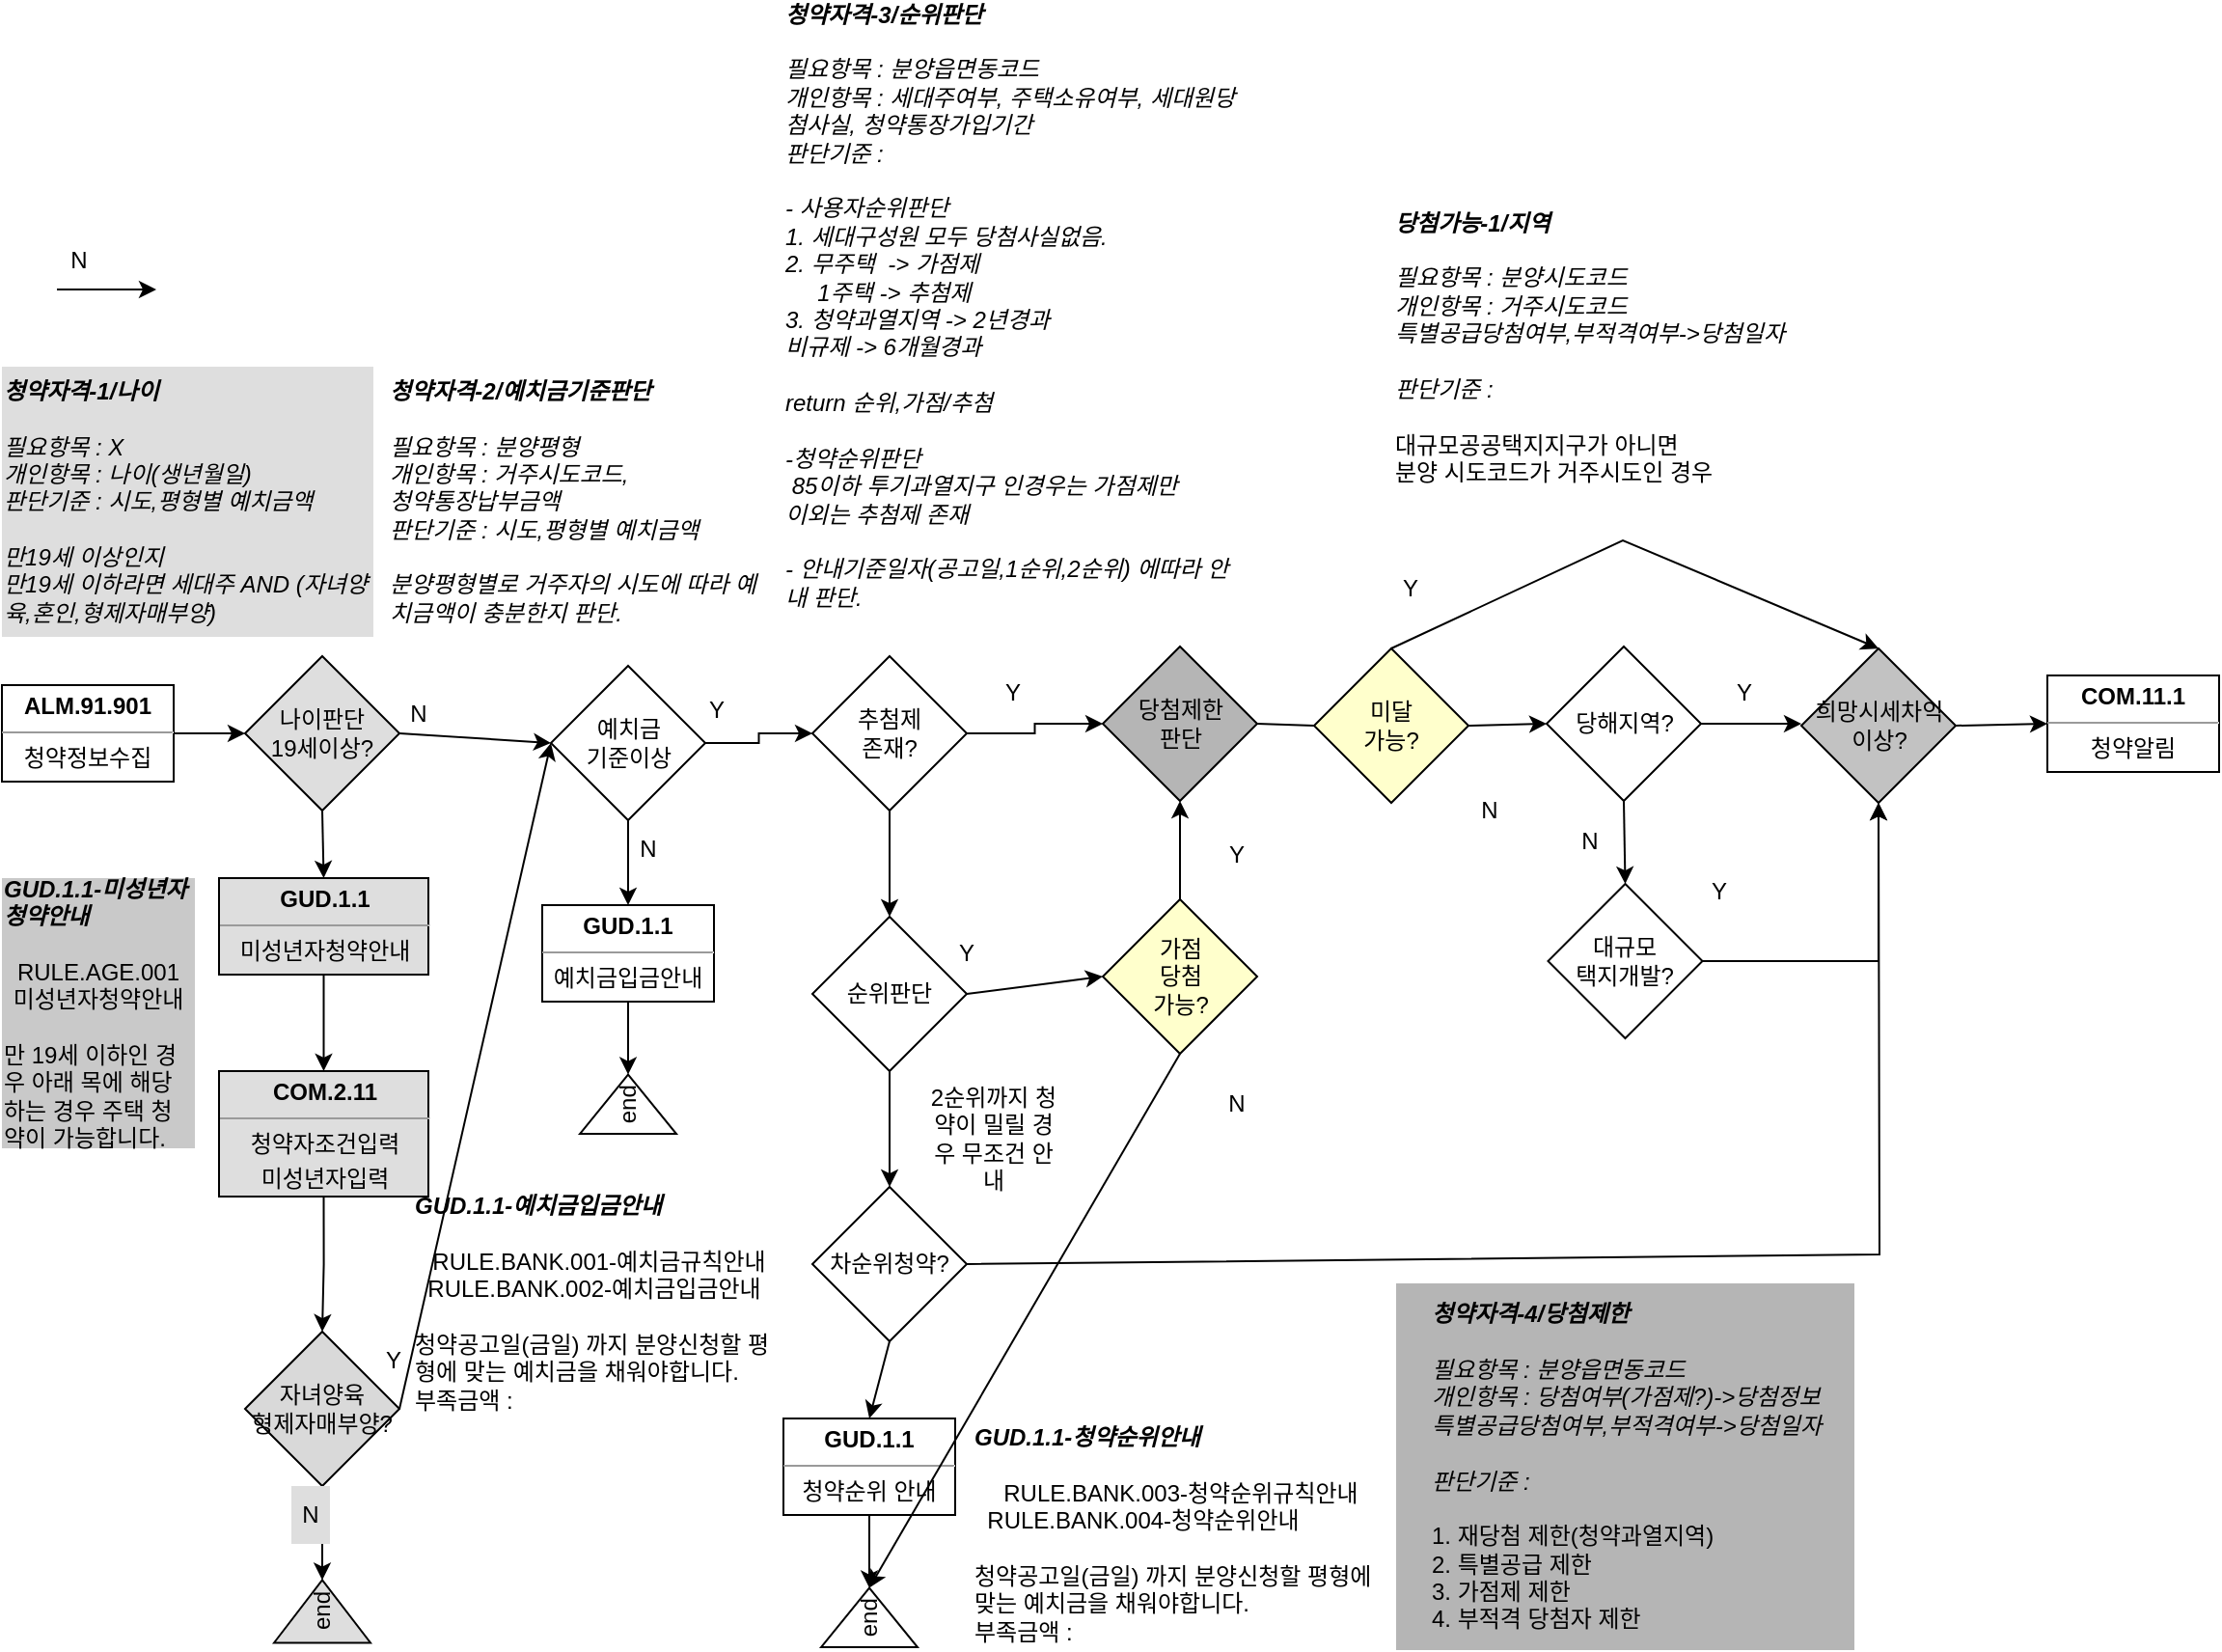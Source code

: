 <mxfile version="18.0.2" type="github">
  <diagram id="FWe1Anl-cKjqRQnevANy" name="Page-1">
    <mxGraphModel dx="2889" dy="2291" grid="1" gridSize="10" guides="1" tooltips="1" connect="1" arrows="1" fold="1" page="1" pageScale="1" pageWidth="827" pageHeight="1169" math="0" shadow="0">
      <root>
        <mxCell id="0" />
        <mxCell id="1" parent="0" />
        <mxCell id="g0vXEvp_Msi_eeC9uGr0-6" style="edgeStyle=orthogonalEdgeStyle;rounded=0;orthogonalLoop=1;jettySize=auto;html=1;exitX=1;exitY=0.5;exitDx=0;exitDy=0;entryX=0;entryY=0.5;entryDx=0;entryDy=0;" parent="1" source="g0vXEvp_Msi_eeC9uGr0-1" target="g0vXEvp_Msi_eeC9uGr0-34" edge="1">
          <mxGeometry relative="1" as="geometry">
            <mxPoint x="-640" as="targetPoint" />
          </mxGeometry>
        </mxCell>
        <mxCell id="g0vXEvp_Msi_eeC9uGr0-1" value="&lt;p style=&quot;margin: 0px ; margin-top: 4px ; text-align: center&quot;&gt;&lt;b&gt;ALM.91.901&lt;/b&gt;&lt;/p&gt;&lt;hr size=&quot;1&quot;&gt;&lt;div style=&quot;text-align: center ; height: 2px&quot;&gt;청약정보수집&lt;/div&gt;" style="verticalAlign=top;align=left;overflow=fill;fontSize=12;fontFamily=Helvetica;html=1;" parent="1" vertex="1">
          <mxGeometry x="-760" y="-25" width="89" height="50" as="geometry" />
        </mxCell>
        <mxCell id="g0vXEvp_Msi_eeC9uGr0-13" style="edgeStyle=orthogonalEdgeStyle;rounded=0;orthogonalLoop=1;jettySize=auto;html=1;exitX=0.5;exitY=1;exitDx=0;exitDy=0;entryX=0.5;entryY=0;entryDx=0;entryDy=0;" parent="1" source="g0vXEvp_Msi_eeC9uGr0-3" target="g0vXEvp_Msi_eeC9uGr0-20" edge="1">
          <mxGeometry relative="1" as="geometry">
            <mxPoint x="-435.5" y="120" as="targetPoint" />
          </mxGeometry>
        </mxCell>
        <mxCell id="g0vXEvp_Msi_eeC9uGr0-16" value="&lt;div style=&quot;text-align: left&quot;&gt;&lt;b&gt;&lt;i&gt;GUD.1.1-예치금입금안내&lt;/i&gt;&lt;/b&gt;&lt;/div&gt;&lt;div style=&quot;text-align: left&quot;&gt;&lt;b&gt;&lt;i&gt;&lt;br&gt;&lt;/i&gt;&lt;/b&gt;&lt;/div&gt;RULE.BANK.001-예치금규칙안내&lt;br&gt;&lt;div style=&quot;text-align: left&quot;&gt;&amp;nbsp; RULE.BANK.002-예치금입금안내&lt;/div&gt;&lt;div style=&quot;text-align: left&quot;&gt;&lt;div&gt;&lt;br&gt;&lt;/div&gt;&lt;div&gt;청약공고일(금일) 까지 분양신청할 평형에 맞는 예치금을 채워야합니다.&lt;/div&gt;&lt;div&gt;부족금액 :&amp;nbsp;&lt;/div&gt;&lt;/div&gt;" style="text;html=1;strokeColor=none;fillColor=none;align=center;verticalAlign=middle;whiteSpace=wrap;rounded=0;" parent="1" vertex="1">
          <mxGeometry x="-547.5" y="235" width="192.5" height="120" as="geometry" />
        </mxCell>
        <mxCell id="g0vXEvp_Msi_eeC9uGr0-18" value="N" style="text;html=1;strokeColor=none;fillColor=none;align=center;verticalAlign=middle;whiteSpace=wrap;rounded=0;" parent="1" vertex="1">
          <mxGeometry x="-435.5" y="45" width="20" height="30" as="geometry" />
        </mxCell>
        <mxCell id="g0vXEvp_Msi_eeC9uGr0-20" value="&lt;p style=&quot;margin: 0px ; margin-top: 4px ; text-align: center&quot;&gt;&lt;b&gt;GUD.1.1&lt;/b&gt;&lt;/p&gt;&lt;hr size=&quot;1&quot;&gt;&lt;div style=&quot;text-align: center ; height: 2px&quot;&gt;예치금입금안내&lt;/div&gt;" style="verticalAlign=top;align=left;overflow=fill;fontSize=12;fontFamily=Helvetica;html=1;" parent="1" vertex="1">
          <mxGeometry x="-480" y="89" width="89" height="50" as="geometry" />
        </mxCell>
        <mxCell id="g0vXEvp_Msi_eeC9uGr0-21" value="&lt;div style=&quot;text-align: left&quot;&gt;&lt;b&gt;&lt;i&gt;청약자격-2/예치금기준판단&lt;/i&gt;&lt;/b&gt;&lt;/div&gt;&lt;div style=&quot;text-align: left&quot;&gt;&lt;b&gt;&lt;i&gt;&lt;br&gt;&lt;/i&gt;&lt;/b&gt;&lt;/div&gt;&lt;div style=&quot;text-align: left&quot;&gt;&lt;i&gt;필요항목 : 분양평형&lt;/i&gt;&lt;/div&gt;&lt;div style=&quot;text-align: left&quot;&gt;&lt;i&gt;개인항목 : 거주시도코드,&amp;nbsp;&lt;/i&gt;&lt;/div&gt;&lt;div style=&quot;text-align: left&quot;&gt;&lt;i&gt;청약통장납부금액&lt;/i&gt;&lt;/div&gt;&lt;div style=&quot;text-align: left&quot;&gt;&lt;i&gt;판단기준 : 시도,평형별 예치금액&lt;/i&gt;&lt;/div&gt;&lt;div style=&quot;text-align: left&quot;&gt;&lt;i&gt;&lt;br&gt;&lt;/i&gt;&lt;/div&gt;&lt;div style=&quot;text-align: left&quot;&gt;&lt;i&gt;분양평형별로 거주자의 시도에 따라 예치금액이 충분한지 판단.&lt;/i&gt;&lt;/div&gt;" style="text;html=1;strokeColor=none;fillColor=none;align=center;verticalAlign=middle;whiteSpace=wrap;rounded=0;" parent="1" vertex="1">
          <mxGeometry x="-560" y="-190" width="192.5" height="140" as="geometry" />
        </mxCell>
        <mxCell id="g0vXEvp_Msi_eeC9uGr0-3" value="예치금&lt;br&gt;기준이상" style="rhombus;whiteSpace=wrap;html=1;" parent="1" vertex="1">
          <mxGeometry x="-475.5" y="-35" width="80" height="80" as="geometry" />
        </mxCell>
        <mxCell id="g0vXEvp_Msi_eeC9uGr0-26" value="순위판단" style="rhombus;whiteSpace=wrap;html=1;" parent="1" vertex="1">
          <mxGeometry x="-340" y="95" width="80" height="80" as="geometry" />
        </mxCell>
        <mxCell id="g0vXEvp_Msi_eeC9uGr0-12" style="edgeStyle=orthogonalEdgeStyle;rounded=0;orthogonalLoop=1;jettySize=auto;html=1;exitX=1;exitY=0.5;exitDx=0;exitDy=0;entryX=0;entryY=0.5;entryDx=0;entryDy=0;" parent="1" source="g0vXEvp_Msi_eeC9uGr0-3" target="g0vXEvp_Msi_eeC9uGr0-118" edge="1">
          <mxGeometry relative="1" as="geometry">
            <mxPoint x="-340" y="10" as="targetPoint" />
          </mxGeometry>
        </mxCell>
        <mxCell id="g0vXEvp_Msi_eeC9uGr0-14" value="Y" style="text;html=1;strokeColor=none;fillColor=none;align=center;verticalAlign=middle;whiteSpace=wrap;rounded=0;" parent="1" vertex="1">
          <mxGeometry x="-397.5" y="-25" width="15.0" height="25" as="geometry" />
        </mxCell>
        <mxCell id="g0vXEvp_Msi_eeC9uGr0-30" style="edgeStyle=orthogonalEdgeStyle;rounded=0;orthogonalLoop=1;jettySize=auto;html=1;exitX=0.5;exitY=1;exitDx=0;exitDy=0;entryX=1;entryY=0.5;entryDx=0;entryDy=0;" parent="1" source="g0vXEvp_Msi_eeC9uGr0-20" target="g0vXEvp_Msi_eeC9uGr0-59" edge="1">
          <mxGeometry relative="1" as="geometry">
            <mxPoint x="-435" y="200" as="targetPoint" />
            <mxPoint x="-358.5" y="120" as="sourcePoint" />
          </mxGeometry>
        </mxCell>
        <mxCell id="g0vXEvp_Msi_eeC9uGr0-31" value="&lt;div style=&quot;text-align: left&quot;&gt;&lt;b&gt;&lt;i&gt;청약자격-3/순위판단&lt;/i&gt;&lt;/b&gt;&lt;/div&gt;&lt;div style=&quot;text-align: left&quot;&gt;&lt;b&gt;&lt;i&gt;&lt;br&gt;&lt;/i&gt;&lt;/b&gt;&lt;/div&gt;&lt;div style=&quot;text-align: left&quot;&gt;&lt;i&gt;필요항목 : 분양읍면동코드&lt;/i&gt;&lt;/div&gt;&lt;div style=&quot;text-align: left&quot;&gt;&lt;i&gt;개인항목 : 세대주여부, 주택소유여부,&amp;nbsp;&lt;/i&gt;&lt;i&gt;세대원당첨사실, 청약통장가입기간&lt;/i&gt;&lt;/div&gt;&lt;div style=&quot;text-align: left&quot;&gt;&lt;i&gt;판단기준 :&amp;nbsp;&lt;/i&gt;&lt;/div&gt;&lt;div style=&quot;text-align: left&quot;&gt;&lt;i&gt;&lt;br&gt;&lt;/i&gt;&lt;/div&gt;&lt;div style=&quot;text-align: left&quot;&gt;&lt;i&gt;- 사용자순위판단&lt;/i&gt;&lt;/div&gt;&lt;div style=&quot;text-align: left&quot;&gt;&lt;i&gt;1. 세대구성원 모두 당첨사실없음.&lt;/i&gt;&lt;/div&gt;&lt;div style=&quot;text-align: left&quot;&gt;&lt;i&gt;2. 무주택&amp;nbsp; -&amp;gt; 가점제&lt;/i&gt;&lt;/div&gt;&lt;div style=&quot;text-align: left&quot;&gt;&lt;i&gt;&amp;nbsp; &amp;nbsp; &amp;nbsp;1주택 -&amp;gt; 추첨제&lt;/i&gt;&lt;/div&gt;&lt;div style=&quot;text-align: left&quot;&gt;&lt;i&gt;3. 청약과열지역 -&amp;gt; 2년경과&lt;/i&gt;&lt;/div&gt;&lt;div style=&quot;text-align: left&quot;&gt;&lt;i&gt;비규제 -&amp;gt; 6개월경과&lt;/i&gt;&lt;/div&gt;&lt;div style=&quot;text-align: left&quot;&gt;&lt;i&gt;&lt;br&gt;&lt;/i&gt;&lt;/div&gt;&lt;div style=&quot;text-align: left&quot;&gt;&lt;i&gt;return 순위,가점/추첨&lt;/i&gt;&lt;/div&gt;&lt;div style=&quot;text-align: left&quot;&gt;&lt;i&gt;&lt;br&gt;&lt;/i&gt;&lt;/div&gt;&lt;div style=&quot;text-align: left&quot;&gt;&lt;i&gt;-청약순위판단&lt;/i&gt;&lt;/div&gt;&lt;div style=&quot;text-align: left&quot;&gt;&lt;i&gt;&amp;nbsp;85이하 투기과열지구 인경우는 가점제만&lt;/i&gt;&lt;/div&gt;&lt;div style=&quot;text-align: left&quot;&gt;&lt;i&gt;이외는 추첨제 존재&lt;/i&gt;&lt;/div&gt;&lt;div style=&quot;text-align: left&quot;&gt;&lt;i&gt;&lt;br&gt;&lt;/i&gt;&lt;/div&gt;&lt;div style=&quot;text-align: left&quot;&gt;&lt;i&gt;- 안내기준일자(공고일,1순위,2순위) 에따라 안내 판단.&lt;/i&gt;&lt;/div&gt;&lt;div style=&quot;text-align: left&quot;&gt;&lt;i&gt;&lt;br&gt;&lt;/i&gt;&lt;/div&gt;&lt;div style=&quot;text-align: left&quot;&gt;&lt;i&gt;&lt;br&gt;&lt;/i&gt;&lt;/div&gt;&lt;div style=&quot;text-align: left&quot;&gt;&lt;i&gt;&lt;br&gt;&lt;/i&gt;&lt;/div&gt;" style="text;html=1;strokeColor=none;fillColor=none;align=center;verticalAlign=middle;whiteSpace=wrap;rounded=0;" parent="1" vertex="1">
          <mxGeometry x="-355" y="-350" width="237.5" height="300" as="geometry" />
        </mxCell>
        <mxCell id="g0vXEvp_Msi_eeC9uGr0-34" value="나이판단&lt;br&gt;19세이상?" style="rhombus;whiteSpace=wrap;html=1;fillColor=#DEDEDE;" parent="1" vertex="1">
          <mxGeometry x="-634" y="-40" width="80" height="80" as="geometry" />
        </mxCell>
        <mxCell id="g0vXEvp_Msi_eeC9uGr0-36" value="&lt;div style=&quot;text-align: left&quot;&gt;&lt;b&gt;&lt;i&gt;청약자격-1/나이&lt;/i&gt;&lt;/b&gt;&lt;/div&gt;&lt;div style=&quot;text-align: left&quot;&gt;&lt;b&gt;&lt;i&gt;&lt;br&gt;&lt;/i&gt;&lt;/b&gt;&lt;/div&gt;&lt;div style=&quot;text-align: left&quot;&gt;&lt;i&gt;필요항목 : X&lt;/i&gt;&lt;/div&gt;&lt;div style=&quot;text-align: left&quot;&gt;&lt;i&gt;개인항목 : 나이(생년월일)&amp;nbsp;&lt;/i&gt;&lt;/div&gt;&lt;div style=&quot;text-align: left&quot;&gt;&lt;i&gt;판단기준 : 시도,평형별 예치금액&lt;/i&gt;&lt;br&gt;&lt;/div&gt;&lt;div style=&quot;text-align: left&quot;&gt;&lt;i&gt;&lt;br&gt;&lt;/i&gt;&lt;/div&gt;&lt;div style=&quot;text-align: left&quot;&gt;&lt;i&gt;만19세 이상인지&lt;/i&gt;&lt;/div&gt;&lt;div style=&quot;text-align: left&quot;&gt;&lt;i&gt;만19세 이하라면 세대주 AND (자녀양육,혼인,형제자매부양)&lt;/i&gt;&lt;/div&gt;" style="text;html=1;strokeColor=none;fillColor=#DEDEDE;align=center;verticalAlign=middle;whiteSpace=wrap;rounded=0;" parent="1" vertex="1">
          <mxGeometry x="-760" y="-190" width="192.5" height="140" as="geometry" />
        </mxCell>
        <mxCell id="g0vXEvp_Msi_eeC9uGr0-37" value="&lt;p style=&quot;margin: 0px ; margin-top: 4px ; text-align: center&quot;&gt;&lt;b&gt;GUD.1.1&lt;/b&gt;&lt;/p&gt;&lt;hr size=&quot;1&quot;&gt;&lt;div style=&quot;text-align: center ; height: 2px&quot;&gt;미성년자청약안내&lt;/div&gt;" style="verticalAlign=top;align=left;overflow=fill;fontSize=12;fontFamily=Helvetica;html=1;fillColor=#DEDEDE;" parent="1" vertex="1">
          <mxGeometry x="-647.5" y="75" width="108.5" height="50" as="geometry" />
        </mxCell>
        <mxCell id="g0vXEvp_Msi_eeC9uGr0-38" value="" style="endArrow=classic;html=1;rounded=0;exitX=0.5;exitY=1;exitDx=0;exitDy=0;entryX=0.5;entryY=0;entryDx=0;entryDy=0;" parent="1" source="g0vXEvp_Msi_eeC9uGr0-34" target="g0vXEvp_Msi_eeC9uGr0-37" edge="1">
          <mxGeometry width="50" height="50" relative="1" as="geometry">
            <mxPoint x="-380" y="100" as="sourcePoint" />
            <mxPoint x="-330" y="50" as="targetPoint" />
          </mxGeometry>
        </mxCell>
        <mxCell id="g0vXEvp_Msi_eeC9uGr0-39" value="&lt;div style=&quot;text-align: left&quot;&gt;&lt;b&gt;&lt;i&gt;GUD.1.1-미성년자청약안내&lt;/i&gt;&lt;/b&gt;&lt;/div&gt;&lt;div style=&quot;text-align: left&quot;&gt;&lt;b&gt;&lt;i&gt;&lt;br&gt;&lt;/i&gt;&lt;/b&gt;&lt;/div&gt;RULE.AGE.001&lt;br&gt;미성년자청약안내&lt;br&gt;&lt;div style=&quot;text-align: left&quot;&gt;&amp;nbsp;&amp;nbsp;&lt;/div&gt;&lt;div style=&quot;text-align: left&quot;&gt;만 19세 이하인 경우 아래 목에 해당 하는 경우 주택 청약이 가능합니다.&lt;br&gt;&lt;/div&gt;" style="text;html=1;strokeColor=none;fillColor=#C9C9C9;align=center;verticalAlign=middle;whiteSpace=wrap;rounded=0;" parent="1" vertex="1">
          <mxGeometry x="-760" y="75" width="100" height="140" as="geometry" />
        </mxCell>
        <mxCell id="g0vXEvp_Msi_eeC9uGr0-45" style="edgeStyle=orthogonalEdgeStyle;rounded=0;orthogonalLoop=1;jettySize=auto;html=1;exitX=0.5;exitY=1;exitDx=0;exitDy=0;entryX=0;entryY=0.5;entryDx=0;entryDy=0;" parent="1" source="g0vXEvp_Msi_eeC9uGr0-41" target="g0vXEvp_Msi_eeC9uGr0-43" edge="1">
          <mxGeometry relative="1" as="geometry" />
        </mxCell>
        <mxCell id="g0vXEvp_Msi_eeC9uGr0-41" value="&lt;p style=&quot;margin: 0px ; margin-top: 4px ; text-align: center&quot;&gt;&lt;b&gt;COM.2.11&lt;/b&gt;&lt;/p&gt;&lt;hr size=&quot;1&quot;&gt;&lt;div style=&quot;text-align: center ; height: 2px&quot;&gt;청약자조건입력&lt;/div&gt;&lt;div style=&quot;text-align: center ; height: 2px&quot;&gt;&lt;br&gt;&lt;/div&gt;&lt;div style=&quot;text-align: center ; height: 2px&quot;&gt;&lt;br&gt;&lt;/div&gt;&lt;div style=&quot;text-align: center ; height: 2px&quot;&gt;&lt;br&gt;&lt;/div&gt;&lt;div style=&quot;text-align: center ; height: 2px&quot;&gt;&lt;br&gt;&lt;/div&gt;&lt;div style=&quot;text-align: center ; height: 2px&quot;&gt;&lt;br&gt;&lt;/div&gt;&lt;div style=&quot;text-align: center ; height: 2px&quot;&gt;&lt;br&gt;&lt;/div&gt;&lt;div style=&quot;text-align: center ; height: 2px&quot;&gt;&lt;br&gt;&lt;/div&gt;&lt;div style=&quot;text-align: center ; height: 2px&quot;&gt;&lt;br&gt;&lt;/div&gt;&lt;div style=&quot;text-align: center ; height: 2px&quot;&gt;미성년자입력&lt;/div&gt;" style="verticalAlign=top;align=left;overflow=fill;fontSize=12;fontFamily=Helvetica;html=1;fillColor=#DEDEDE;" parent="1" vertex="1">
          <mxGeometry x="-647.5" y="175" width="108.5" height="65" as="geometry" />
        </mxCell>
        <mxCell id="g0vXEvp_Msi_eeC9uGr0-42" value="" style="endArrow=classic;html=1;rounded=0;exitX=0.5;exitY=1;exitDx=0;exitDy=0;entryX=0.5;entryY=0;entryDx=0;entryDy=0;" parent="1" source="g0vXEvp_Msi_eeC9uGr0-37" target="g0vXEvp_Msi_eeC9uGr0-41" edge="1">
          <mxGeometry width="50" height="50" relative="1" as="geometry">
            <mxPoint x="-630" y="120" as="sourcePoint" />
            <mxPoint x="-580" y="70" as="targetPoint" />
          </mxGeometry>
        </mxCell>
        <mxCell id="g0vXEvp_Msi_eeC9uGr0-43" value="자녀양육&lt;br&gt;형제자매부양?" style="rhombus;whiteSpace=wrap;html=1;direction=south;fillColor=#D9D9D9;" parent="1" vertex="1">
          <mxGeometry x="-634" y="310" width="80" height="80" as="geometry" />
        </mxCell>
        <mxCell id="g0vXEvp_Msi_eeC9uGr0-49" value="" style="group" parent="1" vertex="1" connectable="0">
          <mxGeometry x="-567.5" y="310" width="20" height="30" as="geometry" />
        </mxCell>
        <mxCell id="g0vXEvp_Msi_eeC9uGr0-46" value="" style="endArrow=classic;html=1;rounded=0;exitX=0.5;exitY=0;exitDx=0;exitDy=0;entryX=0;entryY=0.5;entryDx=0;entryDy=0;" parent="g0vXEvp_Msi_eeC9uGr0-49" source="g0vXEvp_Msi_eeC9uGr0-43" target="g0vXEvp_Msi_eeC9uGr0-3" edge="1">
          <mxGeometry width="50" height="50" relative="1" as="geometry">
            <mxPoint x="587.5" y="-90" as="sourcePoint" />
            <mxPoint x="637.5" y="-140" as="targetPoint" />
          </mxGeometry>
        </mxCell>
        <mxCell id="g0vXEvp_Msi_eeC9uGr0-48" value="Y" style="text;html=1;strokeColor=none;fillColor=none;align=center;verticalAlign=middle;whiteSpace=wrap;rounded=0;" parent="g0vXEvp_Msi_eeC9uGr0-49" vertex="1">
          <mxGeometry width="20" height="30" as="geometry" />
        </mxCell>
        <mxCell id="g0vXEvp_Msi_eeC9uGr0-50" value="end" style="triangle;whiteSpace=wrap;html=1;rotation=-90;fillColor=#DEDEDE;" parent="1" vertex="1">
          <mxGeometry x="-610.25" y="430" width="32.5" height="50" as="geometry" />
        </mxCell>
        <mxCell id="g0vXEvp_Msi_eeC9uGr0-59" value="end" style="triangle;whiteSpace=wrap;html=1;rotation=-90;" parent="1" vertex="1">
          <mxGeometry x="-450.87" y="167.13" width="30.75" height="50" as="geometry" />
        </mxCell>
        <mxCell id="g0vXEvp_Msi_eeC9uGr0-51" value="" style="endArrow=classic;html=1;rounded=0;exitX=1;exitY=0.5;exitDx=0;exitDy=0;entryX=1;entryY=0.5;entryDx=0;entryDy=0;" parent="1" source="g0vXEvp_Msi_eeC9uGr0-43" target="g0vXEvp_Msi_eeC9uGr0-50" edge="1">
          <mxGeometry width="50" height="50" relative="1" as="geometry">
            <mxPoint x="20" y="220" as="sourcePoint" />
            <mxPoint x="70" y="170" as="targetPoint" />
          </mxGeometry>
        </mxCell>
        <mxCell id="g0vXEvp_Msi_eeC9uGr0-52" value="" style="group" parent="1" vertex="1" connectable="0">
          <mxGeometry x="-610" y="390" width="20" height="30" as="geometry" />
        </mxCell>
        <mxCell id="g0vXEvp_Msi_eeC9uGr0-54" value="N" style="text;html=1;strokeColor=none;fillColor=#DEDEDE;align=center;verticalAlign=middle;whiteSpace=wrap;rounded=0;" parent="g0vXEvp_Msi_eeC9uGr0-52" vertex="1">
          <mxGeometry width="20" height="30" as="geometry" />
        </mxCell>
        <mxCell id="g0vXEvp_Msi_eeC9uGr0-53" value="" style="endArrow=classic;html=1;rounded=0;exitX=1;exitY=0.5;exitDx=0;exitDy=0;entryX=0;entryY=0.5;entryDx=0;entryDy=0;" parent="1" source="g0vXEvp_Msi_eeC9uGr0-34" target="g0vXEvp_Msi_eeC9uGr0-3" edge="1">
          <mxGeometry width="50" height="50" relative="1" as="geometry">
            <mxPoint x="-22.5" y="300" as="sourcePoint" />
            <mxPoint x="27.5" y="250" as="targetPoint" />
          </mxGeometry>
        </mxCell>
        <mxCell id="g0vXEvp_Msi_eeC9uGr0-62" value="" style="group" parent="1" vertex="1" connectable="0">
          <mxGeometry x="-554" y="-25" width="20" height="30" as="geometry" />
        </mxCell>
        <mxCell id="g0vXEvp_Msi_eeC9uGr0-63" value="N" style="text;html=1;strokeColor=none;fillColor=none;align=center;verticalAlign=middle;whiteSpace=wrap;rounded=0;" parent="g0vXEvp_Msi_eeC9uGr0-62" vertex="1">
          <mxGeometry width="20" height="30" as="geometry" />
        </mxCell>
        <mxCell id="g0vXEvp_Msi_eeC9uGr0-67" value="" style="group" parent="1" vertex="1" connectable="0">
          <mxGeometry x="-731.5" y="-260" width="51.5" height="30" as="geometry" />
        </mxCell>
        <mxCell id="g0vXEvp_Msi_eeC9uGr0-64" style="edgeStyle=orthogonalEdgeStyle;rounded=0;orthogonalLoop=1;jettySize=auto;html=1;exitX=1;exitY=0.5;exitDx=0;exitDy=0;exitPerimeter=0;" parent="g0vXEvp_Msi_eeC9uGr0-67" edge="1">
          <mxGeometry relative="1" as="geometry">
            <mxPoint y="30" as="sourcePoint" />
            <mxPoint x="51.5" y="30" as="targetPoint" />
          </mxGeometry>
        </mxCell>
        <mxCell id="g0vXEvp_Msi_eeC9uGr0-65" value="" style="group" parent="g0vXEvp_Msi_eeC9uGr0-67" vertex="1" connectable="0">
          <mxGeometry x="1.5" width="20" height="30" as="geometry" />
        </mxCell>
        <mxCell id="g0vXEvp_Msi_eeC9uGr0-66" value="N" style="text;html=1;strokeColor=none;fillColor=none;align=center;verticalAlign=middle;whiteSpace=wrap;rounded=0;" parent="g0vXEvp_Msi_eeC9uGr0-65" vertex="1">
          <mxGeometry width="20" height="30" as="geometry" />
        </mxCell>
        <mxCell id="g0vXEvp_Msi_eeC9uGr0-76" value="당첨제한&lt;br&gt;판단" style="rhombus;whiteSpace=wrap;html=1;fillColor=#B5B5B5;" parent="1" vertex="1">
          <mxGeometry x="-189.5" y="-45" width="80" height="80" as="geometry" />
        </mxCell>
        <mxCell id="g0vXEvp_Msi_eeC9uGr0-78" value="&lt;div style=&quot;text-align: left&quot;&gt;&lt;b&gt;&lt;i&gt;청약자격-4/당첨제한&lt;/i&gt;&lt;/b&gt;&lt;/div&gt;&lt;div style=&quot;text-align: left&quot;&gt;&lt;b&gt;&lt;i&gt;&lt;br&gt;&lt;/i&gt;&lt;/b&gt;&lt;/div&gt;&lt;div style=&quot;text-align: left&quot;&gt;&lt;i&gt;필요항목 : 분양읍면동코드&lt;/i&gt;&lt;/div&gt;&lt;div style=&quot;text-align: left&quot;&gt;&lt;i&gt;개인항목 : 당첨여부(가점제?)-&amp;gt;당첨정보&lt;/i&gt;&lt;/div&gt;&lt;div style=&quot;text-align: left&quot;&gt;&lt;i&gt;특별공급당첨여부,부적격여부-&amp;gt;당첨일자&lt;/i&gt;&lt;/div&gt;&lt;div style=&quot;text-align: left&quot;&gt;&lt;br&gt;&lt;/div&gt;&lt;div style=&quot;text-align: left&quot;&gt;&lt;i&gt;판단기준 :&amp;nbsp;&lt;/i&gt;&lt;/div&gt;&lt;div style=&quot;text-align: left&quot;&gt;&lt;i&gt;&lt;br&gt;&lt;/i&gt;&lt;/div&gt;&lt;div style=&quot;text-align: left&quot;&gt;&lt;div&gt;1. 재당첨 제한(청약과열지역)&lt;/div&gt;&lt;div&gt;2. 특별공급 제한&lt;/div&gt;&lt;div&gt;3. 가점제 제한&lt;/div&gt;&lt;div&gt;4. 부적격 당첨자 제한&lt;/div&gt;&lt;/div&gt;" style="text;html=1;strokeColor=none;fillColor=#B5B5B5;align=center;verticalAlign=middle;whiteSpace=wrap;rounded=0;" parent="1" vertex="1">
          <mxGeometry x="-37.5" y="285" width="237.5" height="190" as="geometry" />
        </mxCell>
        <mxCell id="g0vXEvp_Msi_eeC9uGr0-69" style="edgeStyle=orthogonalEdgeStyle;rounded=0;orthogonalLoop=1;jettySize=auto;html=1;exitX=1;exitY=0.5;exitDx=0;exitDy=0;entryX=0;entryY=0.5;entryDx=0;entryDy=0;" parent="1" source="g0vXEvp_Msi_eeC9uGr0-118" target="g0vXEvp_Msi_eeC9uGr0-76" edge="1">
          <mxGeometry relative="1" as="geometry">
            <mxPoint x="-218" y="-4" as="sourcePoint" />
            <mxPoint x="-157" y="1" as="targetPoint" />
          </mxGeometry>
        </mxCell>
        <mxCell id="g0vXEvp_Msi_eeC9uGr0-81" value="당해지역?" style="rhombus;whiteSpace=wrap;html=1;" parent="1" vertex="1">
          <mxGeometry x="40.5" y="-45" width="80" height="80" as="geometry" />
        </mxCell>
        <mxCell id="g0vXEvp_Msi_eeC9uGr0-82" value="" style="endArrow=classic;html=1;rounded=0;exitX=1;exitY=0.5;exitDx=0;exitDy=0;entryX=0;entryY=0.5;entryDx=0;entryDy=0;startArrow=none;" parent="1" source="g0vXEvp_Msi_eeC9uGr0-138" target="g0vXEvp_Msi_eeC9uGr0-81" edge="1">
          <mxGeometry width="50" height="50" relative="1" as="geometry">
            <mxPoint x="-18.5" y="71" as="sourcePoint" />
            <mxPoint x="31.5" y="21" as="targetPoint" />
          </mxGeometry>
        </mxCell>
        <mxCell id="g0vXEvp_Msi_eeC9uGr0-83" value="&lt;div style=&quot;text-align: left&quot;&gt;&lt;b&gt;&lt;i&gt;당첨가능-1/지역&lt;/i&gt;&lt;/b&gt;&lt;/div&gt;&lt;div style=&quot;text-align: left&quot;&gt;&lt;b&gt;&lt;i&gt;&lt;br&gt;&lt;/i&gt;&lt;/b&gt;&lt;/div&gt;&lt;div style=&quot;text-align: left&quot;&gt;&lt;i&gt;필요항목 : 분양시도코드&lt;/i&gt;&lt;/div&gt;&lt;div style=&quot;text-align: left&quot;&gt;&lt;i&gt;개인항목 : 거주시도코드&lt;/i&gt;&lt;/div&gt;&lt;div style=&quot;text-align: left&quot;&gt;&lt;i&gt;특별공급당첨여부,부적격여부-&amp;gt;당첨일자&lt;/i&gt;&lt;/div&gt;&lt;div style=&quot;text-align: left&quot;&gt;&lt;br&gt;&lt;/div&gt;&lt;div style=&quot;text-align: left&quot;&gt;&lt;i&gt;판단기준 :&amp;nbsp;&lt;/i&gt;&lt;/div&gt;&lt;div style=&quot;text-align: left&quot;&gt;&lt;i&gt;&lt;br&gt;&lt;/i&gt;&lt;/div&gt;&lt;div style=&quot;text-align: left&quot;&gt;대규모공공택지지구가 아니면&lt;/div&gt;&lt;div style=&quot;text-align: left&quot;&gt;분양 시도코드가 거주시도인 경우&lt;/div&gt;" style="text;html=1;strokeColor=none;fillColor=none;align=center;verticalAlign=middle;whiteSpace=wrap;rounded=0;" parent="1" vertex="1">
          <mxGeometry x="-56.25" y="-295" width="237.5" height="190" as="geometry" />
        </mxCell>
        <mxCell id="g0vXEvp_Msi_eeC9uGr0-84" value="대규모&lt;br&gt;택지개발?" style="rhombus;whiteSpace=wrap;html=1;" parent="1" vertex="1">
          <mxGeometry x="41.25" y="78" width="80" height="80" as="geometry" />
        </mxCell>
        <mxCell id="g0vXEvp_Msi_eeC9uGr0-88" value="" style="group" parent="1" vertex="1" connectable="0">
          <mxGeometry x="52.5" y="41" width="20" height="30" as="geometry" />
        </mxCell>
        <mxCell id="g0vXEvp_Msi_eeC9uGr0-85" value="" style="endArrow=classic;html=1;rounded=0;exitX=0.5;exitY=1;exitDx=0;exitDy=0;entryX=0.5;entryY=0;entryDx=0;entryDy=0;" parent="g0vXEvp_Msi_eeC9uGr0-88" source="g0vXEvp_Msi_eeC9uGr0-81" target="g0vXEvp_Msi_eeC9uGr0-84" edge="1">
          <mxGeometry width="50" height="50" relative="1" as="geometry">
            <mxPoint x="130" y="40" as="sourcePoint" />
            <mxPoint x="180" y="-10" as="targetPoint" />
          </mxGeometry>
        </mxCell>
        <mxCell id="g0vXEvp_Msi_eeC9uGr0-86" value="N" style="text;html=1;strokeColor=none;fillColor=none;align=center;verticalAlign=middle;whiteSpace=wrap;rounded=0;" parent="g0vXEvp_Msi_eeC9uGr0-88" vertex="1">
          <mxGeometry width="20" height="30" as="geometry" />
        </mxCell>
        <mxCell id="g0vXEvp_Msi_eeC9uGr0-96" value="" style="group" parent="1" vertex="1" connectable="0">
          <mxGeometry x="100" y="66.87" width="60" height="32.13" as="geometry" />
        </mxCell>
        <mxCell id="g0vXEvp_Msi_eeC9uGr0-95" value="Y" style="text;html=1;strokeColor=none;fillColor=none;align=center;verticalAlign=middle;whiteSpace=wrap;rounded=0;" parent="g0vXEvp_Msi_eeC9uGr0-96" vertex="1">
          <mxGeometry width="60" height="30" as="geometry" />
        </mxCell>
        <mxCell id="g0vXEvp_Msi_eeC9uGr0-97" value="" style="endArrow=classic;html=1;rounded=0;exitX=1;exitY=0.5;exitDx=0;exitDy=0;" parent="1" source="g0vXEvp_Msi_eeC9uGr0-81" edge="1">
          <mxGeometry width="50" height="50" relative="1" as="geometry">
            <mxPoint x="122.5" y="1" as="sourcePoint" />
            <mxPoint x="172.5" y="-5" as="targetPoint" />
          </mxGeometry>
        </mxCell>
        <mxCell id="g0vXEvp_Msi_eeC9uGr0-98" value="" style="group" parent="1" vertex="1" connectable="0">
          <mxGeometry x="112.5" y="-36.13" width="60" height="32.13" as="geometry" />
        </mxCell>
        <mxCell id="g0vXEvp_Msi_eeC9uGr0-100" value="Y" style="text;html=1;strokeColor=none;fillColor=none;align=center;verticalAlign=middle;whiteSpace=wrap;rounded=0;" parent="g0vXEvp_Msi_eeC9uGr0-98" vertex="1">
          <mxGeometry width="60" height="30" as="geometry" />
        </mxCell>
        <mxCell id="g0vXEvp_Msi_eeC9uGr0-112" value="차순위청약?" style="rhombus;whiteSpace=wrap;html=1;fillColor=#FFFFFF;" parent="1" vertex="1">
          <mxGeometry x="-340" y="235" width="80" height="80" as="geometry" />
        </mxCell>
        <mxCell id="g0vXEvp_Msi_eeC9uGr0-113" value="" style="endArrow=classic;html=1;rounded=0;exitX=0.5;exitY=1;exitDx=0;exitDy=0;entryX=0.5;entryY=0;entryDx=0;entryDy=0;" parent="1" source="g0vXEvp_Msi_eeC9uGr0-26" target="g0vXEvp_Msi_eeC9uGr0-112" edge="1">
          <mxGeometry width="50" height="50" relative="1" as="geometry">
            <mxPoint x="19.5" y="230" as="sourcePoint" />
            <mxPoint x="69.5" y="180" as="targetPoint" />
          </mxGeometry>
        </mxCell>
        <mxCell id="g0vXEvp_Msi_eeC9uGr0-114" value="" style="endArrow=classic;html=1;rounded=0;exitX=0.5;exitY=1;exitDx=0;exitDy=0;entryX=0.5;entryY=0;entryDx=0;entryDy=0;" parent="1" source="g0vXEvp_Msi_eeC9uGr0-112" target="g0vXEvp_Msi_eeC9uGr0-127" edge="1">
          <mxGeometry width="50" height="50" relative="1" as="geometry">
            <mxPoint x="119.5" y="230" as="sourcePoint" />
            <mxPoint x="449.5" y="310" as="targetPoint" />
          </mxGeometry>
        </mxCell>
        <mxCell id="g0vXEvp_Msi_eeC9uGr0-115" value="2순위까지 청약이 밀릴 경우 무조건 안내" style="text;html=1;strokeColor=none;fillColor=none;align=center;verticalAlign=middle;whiteSpace=wrap;rounded=0;" parent="1" vertex="1">
          <mxGeometry x="-280" y="175" width="67.5" height="70" as="geometry" />
        </mxCell>
        <mxCell id="g0vXEvp_Msi_eeC9uGr0-116" value="희망시세차익&lt;br&gt;이상?" style="rhombus;whiteSpace=wrap;html=1;fillColor=#C2C2C2;" parent="1" vertex="1">
          <mxGeometry x="172.5" y="-44" width="80" height="80" as="geometry" />
        </mxCell>
        <mxCell id="g0vXEvp_Msi_eeC9uGr0-123" style="edgeStyle=orthogonalEdgeStyle;rounded=0;orthogonalLoop=1;jettySize=auto;html=1;exitX=0.5;exitY=1;exitDx=0;exitDy=0;" parent="1" source="g0vXEvp_Msi_eeC9uGr0-118" target="g0vXEvp_Msi_eeC9uGr0-26" edge="1">
          <mxGeometry relative="1" as="geometry" />
        </mxCell>
        <mxCell id="g0vXEvp_Msi_eeC9uGr0-118" value="추첨제&lt;br&gt;존재?" style="rhombus;whiteSpace=wrap;html=1;fillColor=#FFFFFF;" parent="1" vertex="1">
          <mxGeometry x="-340" y="-40" width="80" height="80" as="geometry" />
        </mxCell>
        <mxCell id="g0vXEvp_Msi_eeC9uGr0-124" value="Y" style="text;html=1;strokeColor=none;fillColor=none;align=center;verticalAlign=middle;whiteSpace=wrap;rounded=0;" parent="1" vertex="1">
          <mxGeometry x="-266.25" y="-36.13" width="60" height="30" as="geometry" />
        </mxCell>
        <mxCell id="g0vXEvp_Msi_eeC9uGr0-125" value="" style="endArrow=classic;html=1;rounded=0;exitX=1;exitY=0.5;exitDx=0;exitDy=0;entryX=0;entryY=0.5;entryDx=0;entryDy=0;" parent="1" source="g0vXEvp_Msi_eeC9uGr0-26" target="g0vXEvp_Msi_eeC9uGr0-131" edge="1">
          <mxGeometry width="50" height="50" relative="1" as="geometry">
            <mxPoint x="10" y="50" as="sourcePoint" />
            <mxPoint x="60" as="targetPoint" />
          </mxGeometry>
        </mxCell>
        <mxCell id="g0vXEvp_Msi_eeC9uGr0-126" value="Y" style="text;html=1;strokeColor=none;fillColor=none;align=center;verticalAlign=middle;whiteSpace=wrap;rounded=0;" parent="1" vertex="1">
          <mxGeometry x="-290" y="99" width="60" height="30" as="geometry" />
        </mxCell>
        <mxCell id="g0vXEvp_Msi_eeC9uGr0-127" value="&lt;p style=&quot;margin: 0px ; margin-top: 4px ; text-align: center&quot;&gt;&lt;b&gt;GUD.1.1&lt;/b&gt;&lt;/p&gt;&lt;hr size=&quot;1&quot;&gt;&lt;div style=&quot;text-align: center ; height: 2px&quot;&gt;청약순위 안내&lt;/div&gt;" style="verticalAlign=top;align=left;overflow=fill;fontSize=12;fontFamily=Helvetica;html=1;" parent="1" vertex="1">
          <mxGeometry x="-355" y="355" width="89" height="50" as="geometry" />
        </mxCell>
        <mxCell id="g0vXEvp_Msi_eeC9uGr0-128" style="edgeStyle=orthogonalEdgeStyle;rounded=0;orthogonalLoop=1;jettySize=auto;html=1;exitX=0.5;exitY=1;exitDx=0;exitDy=0;entryX=1;entryY=0.5;entryDx=0;entryDy=0;" parent="1" source="g0vXEvp_Msi_eeC9uGr0-127" target="g0vXEvp_Msi_eeC9uGr0-129" edge="1">
          <mxGeometry relative="1" as="geometry">
            <mxPoint x="-310" y="466" as="targetPoint" />
            <mxPoint x="-233.5" y="386" as="sourcePoint" />
          </mxGeometry>
        </mxCell>
        <mxCell id="g0vXEvp_Msi_eeC9uGr0-129" value="end" style="triangle;whiteSpace=wrap;html=1;rotation=-90;" parent="1" vertex="1">
          <mxGeometry x="-325.87" y="433.13" width="30.75" height="50" as="geometry" />
        </mxCell>
        <mxCell id="g0vXEvp_Msi_eeC9uGr0-130" value="&lt;div style=&quot;text-align: left&quot;&gt;&lt;b&gt;&lt;i&gt;GUD.1.1-청약순위안내&lt;/i&gt;&lt;/b&gt;&lt;/div&gt;&lt;div style=&quot;text-align: left&quot;&gt;&lt;/div&gt;&lt;br&gt;RULE.BANK.003-청약순위규칙안내&lt;br&gt;&lt;div style=&quot;text-align: left&quot;&gt;&amp;nbsp; RULE.BANK.004-청약순위안내&lt;/div&gt;&lt;div style=&quot;text-align: left&quot;&gt;&lt;div&gt;&lt;br&gt;&lt;/div&gt;&lt;div&gt;청약공고일(금일) 까지 분양신청할 평형에 맞는 예치금을 채워야합니다.&lt;/div&gt;&lt;div&gt;부족금액 :&amp;nbsp;&lt;/div&gt;&lt;/div&gt;" style="text;html=1;strokeColor=none;fillColor=none;align=center;verticalAlign=middle;whiteSpace=wrap;rounded=0;" parent="1" vertex="1">
          <mxGeometry x="-257.37" y="355" width="215.75" height="120" as="geometry" />
        </mxCell>
        <mxCell id="g0vXEvp_Msi_eeC9uGr0-131" value="가점&lt;br&gt;당첨&lt;br&gt;가능?" style="rhombus;whiteSpace=wrap;html=1;fillColor=#FFFFCC;" parent="1" vertex="1">
          <mxGeometry x="-189.49" y="86" width="80" height="80" as="geometry" />
        </mxCell>
        <mxCell id="g0vXEvp_Msi_eeC9uGr0-132" value="" style="endArrow=classic;html=1;rounded=0;exitX=0.5;exitY=0;exitDx=0;exitDy=0;entryX=0.5;entryY=1;entryDx=0;entryDy=0;" parent="1" source="g0vXEvp_Msi_eeC9uGr0-131" target="g0vXEvp_Msi_eeC9uGr0-76" edge="1">
          <mxGeometry width="50" height="50" relative="1" as="geometry">
            <mxPoint x="-90" y="30" as="sourcePoint" />
            <mxPoint x="-40" y="-20" as="targetPoint" />
          </mxGeometry>
        </mxCell>
        <mxCell id="g0vXEvp_Msi_eeC9uGr0-133" style="edgeStyle=orthogonalEdgeStyle;rounded=0;orthogonalLoop=1;jettySize=auto;html=1;exitX=1;exitY=0.5;exitDx=0;exitDy=0;entryX=0.5;entryY=1;entryDx=0;entryDy=0;" parent="1" source="g0vXEvp_Msi_eeC9uGr0-84" target="g0vXEvp_Msi_eeC9uGr0-116" edge="1">
          <mxGeometry relative="1" as="geometry" />
        </mxCell>
        <mxCell id="g0vXEvp_Msi_eeC9uGr0-134" value="&lt;p style=&quot;margin: 0px ; margin-top: 4px ; text-align: center&quot;&gt;&lt;b&gt;COM.11.1&lt;/b&gt;&lt;/p&gt;&lt;hr size=&quot;1&quot;&gt;&lt;div style=&quot;text-align: center ; height: 2px&quot;&gt;청약알림&lt;/div&gt;" style="verticalAlign=top;align=left;overflow=fill;fontSize=12;fontFamily=Helvetica;html=1;" parent="1" vertex="1">
          <mxGeometry x="300" y="-30" width="89" height="50" as="geometry" />
        </mxCell>
        <mxCell id="g0vXEvp_Msi_eeC9uGr0-135" value="" style="endArrow=classic;html=1;rounded=0;entryX=0;entryY=0.5;entryDx=0;entryDy=0;exitX=1;exitY=0.5;exitDx=0;exitDy=0;" parent="1" source="g0vXEvp_Msi_eeC9uGr0-116" target="g0vXEvp_Msi_eeC9uGr0-134" edge="1">
          <mxGeometry width="50" height="50" relative="1" as="geometry">
            <mxPoint x="-90" y="30" as="sourcePoint" />
            <mxPoint x="-40" y="-20" as="targetPoint" />
          </mxGeometry>
        </mxCell>
        <mxCell id="g0vXEvp_Msi_eeC9uGr0-136" value="" style="endArrow=classic;html=1;rounded=0;exitX=0.5;exitY=1;exitDx=0;exitDy=0;entryX=1;entryY=0.5;entryDx=0;entryDy=0;" parent="1" source="g0vXEvp_Msi_eeC9uGr0-131" target="g0vXEvp_Msi_eeC9uGr0-129" edge="1">
          <mxGeometry width="50" height="50" relative="1" as="geometry">
            <mxPoint x="-90" y="30" as="sourcePoint" />
            <mxPoint x="-149" y="250" as="targetPoint" />
          </mxGeometry>
        </mxCell>
        <mxCell id="g0vXEvp_Msi_eeC9uGr0-137" value="" style="endArrow=classic;html=1;rounded=0;exitX=1;exitY=0.5;exitDx=0;exitDy=0;entryX=0.5;entryY=1;entryDx=0;entryDy=0;" parent="1" source="g0vXEvp_Msi_eeC9uGr0-112" target="g0vXEvp_Msi_eeC9uGr0-116" edge="1">
          <mxGeometry width="50" height="50" relative="1" as="geometry">
            <mxPoint x="-90" y="30" as="sourcePoint" />
            <mxPoint x="-40" y="-20" as="targetPoint" />
            <Array as="points">
              <mxPoint x="213" y="270" />
            </Array>
          </mxGeometry>
        </mxCell>
        <mxCell id="g0vXEvp_Msi_eeC9uGr0-138" value="미달&lt;br&gt;가능?" style="rhombus;whiteSpace=wrap;html=1;fillColor=#FFFFCC;" parent="1" vertex="1">
          <mxGeometry x="-80" y="-44" width="80" height="80" as="geometry" />
        </mxCell>
        <mxCell id="g0vXEvp_Msi_eeC9uGr0-140" value="" style="endArrow=none;html=1;rounded=0;exitX=1;exitY=0.5;exitDx=0;exitDy=0;entryX=0;entryY=0.5;entryDx=0;entryDy=0;" parent="1" source="g0vXEvp_Msi_eeC9uGr0-76" target="g0vXEvp_Msi_eeC9uGr0-138" edge="1">
          <mxGeometry width="50" height="50" relative="1" as="geometry">
            <mxPoint x="-109.5" y="-5" as="sourcePoint" />
            <mxPoint x="40.5" y="-5" as="targetPoint" />
          </mxGeometry>
        </mxCell>
        <mxCell id="g0vXEvp_Msi_eeC9uGr0-142" value="" style="endArrow=classic;html=1;rounded=0;entryX=0.5;entryY=0;entryDx=0;entryDy=0;exitX=0.5;exitY=0;exitDx=0;exitDy=0;" parent="1" source="g0vXEvp_Msi_eeC9uGr0-138" target="g0vXEvp_Msi_eeC9uGr0-116" edge="1">
          <mxGeometry width="50" height="50" relative="1" as="geometry">
            <mxPoint x="-90" y="30" as="sourcePoint" />
            <mxPoint x="-40" y="-20" as="targetPoint" />
            <Array as="points">
              <mxPoint x="80" y="-100" />
            </Array>
          </mxGeometry>
        </mxCell>
        <mxCell id="g0vXEvp_Msi_eeC9uGr0-143" value="" style="group" parent="1" vertex="1" connectable="0">
          <mxGeometry x="-60" y="-90" width="60" height="32.13" as="geometry" />
        </mxCell>
        <mxCell id="g0vXEvp_Msi_eeC9uGr0-144" value="Y" style="text;html=1;strokeColor=none;fillColor=none;align=center;verticalAlign=middle;whiteSpace=wrap;rounded=0;" parent="g0vXEvp_Msi_eeC9uGr0-143" vertex="1">
          <mxGeometry width="60" height="30" as="geometry" />
        </mxCell>
        <mxCell id="g0vXEvp_Msi_eeC9uGr0-145" value="" style="group" parent="1" vertex="1" connectable="0">
          <mxGeometry x="-19.5" y="25" width="60" height="32.13" as="geometry" />
        </mxCell>
        <mxCell id="g0vXEvp_Msi_eeC9uGr0-146" value="N" style="text;html=1;strokeColor=none;fillColor=none;align=center;verticalAlign=middle;whiteSpace=wrap;rounded=0;" parent="g0vXEvp_Msi_eeC9uGr0-145" vertex="1">
          <mxGeometry width="60" height="30" as="geometry" />
        </mxCell>
        <mxCell id="g0vXEvp_Msi_eeC9uGr0-147" value="Y" style="text;html=1;strokeColor=none;fillColor=none;align=center;verticalAlign=middle;whiteSpace=wrap;rounded=0;" parent="1" vertex="1">
          <mxGeometry x="-150" y="48" width="60" height="30" as="geometry" />
        </mxCell>
        <mxCell id="g0vXEvp_Msi_eeC9uGr0-148" value="N" style="text;html=1;strokeColor=none;fillColor=none;align=center;verticalAlign=middle;whiteSpace=wrap;rounded=0;" parent="1" vertex="1">
          <mxGeometry x="-150" y="177" width="60" height="30" as="geometry" />
        </mxCell>
      </root>
    </mxGraphModel>
  </diagram>
</mxfile>
